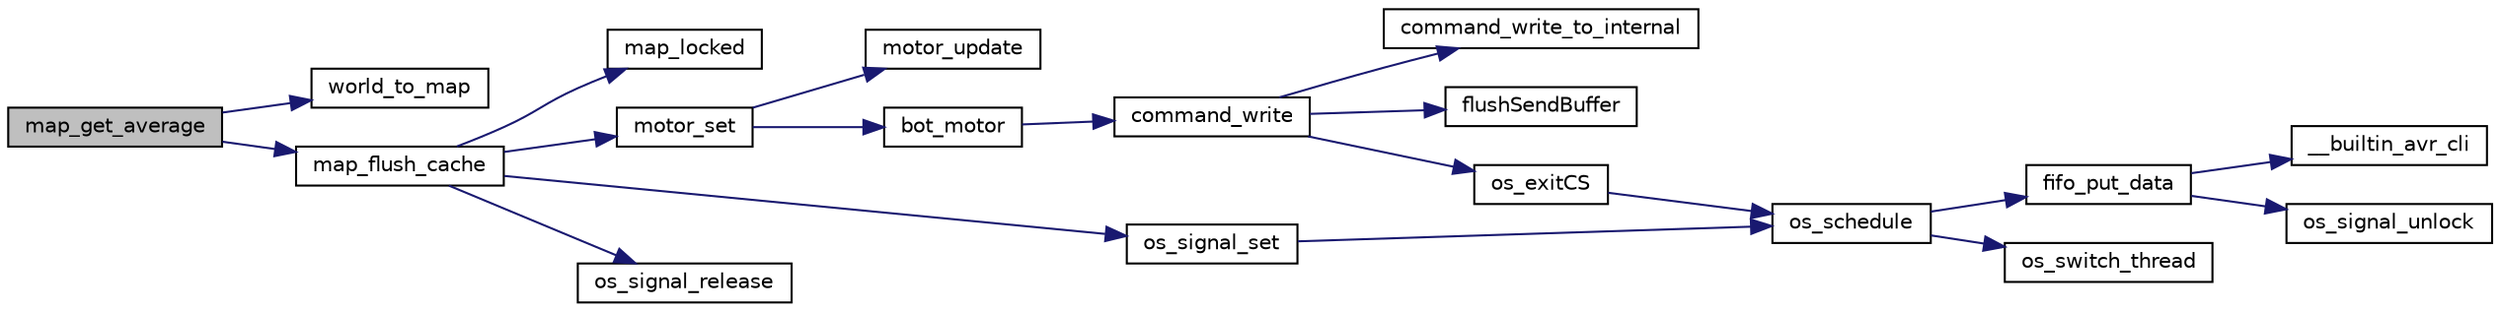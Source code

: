 digraph G
{
  edge [fontname="Helvetica",fontsize="10",labelfontname="Helvetica",labelfontsize="10"];
  node [fontname="Helvetica",fontsize="10",shape=record];
  rankdir="LR";
  Node1 [label="map_get_average",height=0.2,width=0.4,color="black", fillcolor="grey75", style="filled" fontcolor="black"];
  Node1 -> Node2 [color="midnightblue",fontsize="10",style="solid",fontname="Helvetica"];
  Node2 [label="world_to_map",height=0.2,width=0.4,color="black", fillcolor="white", style="filled",URL="$map_8c.html#a302393a08814c05999d4be4c75467bc3"];
  Node1 -> Node3 [color="midnightblue",fontsize="10",style="solid",fontname="Helvetica"];
  Node3 [label="map_flush_cache",height=0.2,width=0.4,color="black", fillcolor="white", style="filled",URL="$map_8c.html#a5c151bce0e665ee98fac1465d692fef0"];
  Node3 -> Node4 [color="midnightblue",fontsize="10",style="solid",fontname="Helvetica"];
  Node4 [label="map_locked",height=0.2,width=0.4,color="black", fillcolor="white", style="filled",URL="$map_8c.html#aee723500f07bef9ecc88712b8deb792a"];
  Node3 -> Node5 [color="midnightblue",fontsize="10",style="solid",fontname="Helvetica"];
  Node5 [label="motor_set",height=0.2,width=0.4,color="black", fillcolor="white", style="filled",URL="$motor_8c.html#a7d55b2e4a37c91e150513b2c87577750",tooltip="Direkter Zugriff auf den Motor."];
  Node5 -> Node6 [color="midnightblue",fontsize="10",style="solid",fontname="Helvetica"];
  Node6 [label="motor_update",height=0.2,width=0.4,color="black", fillcolor="white", style="filled",URL="$motor-low_8h.html#af288dee5f55b67d9eaf1d6e180bfd121"];
  Node5 -> Node7 [color="midnightblue",fontsize="10",style="solid",fontname="Helvetica"];
  Node7 [label="bot_motor",height=0.2,width=0.4,color="black", fillcolor="white", style="filled",URL="$motor-low_8h.html#a51396f3f8b7c919099a65c94cd95f34f"];
  Node7 -> Node8 [color="midnightblue",fontsize="10",style="solid",fontname="Helvetica"];
  Node8 [label="command_write",height=0.2,width=0.4,color="black", fillcolor="white", style="filled",URL="$command_8c.html#a419b75ed34551408822d9caee3cd5206"];
  Node8 -> Node9 [color="midnightblue",fontsize="10",style="solid",fontname="Helvetica"];
  Node9 [label="command_write_to_internal",height=0.2,width=0.4,color="black", fillcolor="white", style="filled",URL="$command_8c.html#a428cf92e37fc9bbc0ffc48912c3022ac"];
  Node8 -> Node10 [color="midnightblue",fontsize="10",style="solid",fontname="Helvetica"];
  Node10 [label="flushSendBuffer",height=0.2,width=0.4,color="black", fillcolor="white", style="filled",URL="$tcp_8h.html#aae71e1682727310afab282923a80c968"];
  Node8 -> Node11 [color="midnightblue",fontsize="10",style="solid",fontname="Helvetica"];
  Node11 [label="os_exitCS",height=0.2,width=0.4,color="black", fillcolor="white", style="filled",URL="$os__thread_8h.html#a146cd9b383b02d8e5424e2de5bfdf7e1"];
  Node11 -> Node12 [color="midnightblue",fontsize="10",style="solid",fontname="Helvetica"];
  Node12 [label="os_schedule",height=0.2,width=0.4,color="black", fillcolor="white", style="filled",URL="$os__scheduler_8h.html#aaf0ea29568109bcdfb1d527f223accad"];
  Node12 -> Node13 [color="midnightblue",fontsize="10",style="solid",fontname="Helvetica"];
  Node13 [label="fifo_put_data",height=0.2,width=0.4,color="black", fillcolor="white", style="filled",URL="$fifo_8c.html#a7b3f9ad457273c9717bff49113c84250"];
  Node13 -> Node14 [color="midnightblue",fontsize="10",style="solid",fontname="Helvetica"];
  Node14 [label="__builtin_avr_cli",height=0.2,width=0.4,color="black", fillcolor="white", style="filled",URL="$builtins_8h.html#a41590bd57be6a89c1b9bcafe523207f2",tooltip="Disables all interrupts by clearing the global interrupt mask."];
  Node13 -> Node15 [color="midnightblue",fontsize="10",style="solid",fontname="Helvetica"];
  Node15 [label="os_signal_unlock",height=0.2,width=0.4,color="black", fillcolor="white", style="filled",URL="$os__thread__pc_8c.html#aa0b166109be9754de9b8b863b8d197c7"];
  Node12 -> Node16 [color="midnightblue",fontsize="10",style="solid",fontname="Helvetica"];
  Node16 [label="os_switch_thread",height=0.2,width=0.4,color="black", fillcolor="white", style="filled",URL="$os__thread_8h.html#afa82438e9832609bc5ffbddad166e1b7"];
  Node3 -> Node17 [color="midnightblue",fontsize="10",style="solid",fontname="Helvetica"];
  Node17 [label="os_signal_set",height=0.2,width=0.4,color="black", fillcolor="white", style="filled",URL="$os__thread_8h.html#aa62b6d29ae00ff288fd8969807a62b06"];
  Node17 -> Node12 [color="midnightblue",fontsize="10",style="solid",fontname="Helvetica"];
  Node3 -> Node18 [color="midnightblue",fontsize="10",style="solid",fontname="Helvetica"];
  Node18 [label="os_signal_release",height=0.2,width=0.4,color="black", fillcolor="white", style="filled",URL="$os__thread__pc_8c.html#a6fad7ee5233ef39834eb7afc437b0105"];
}
